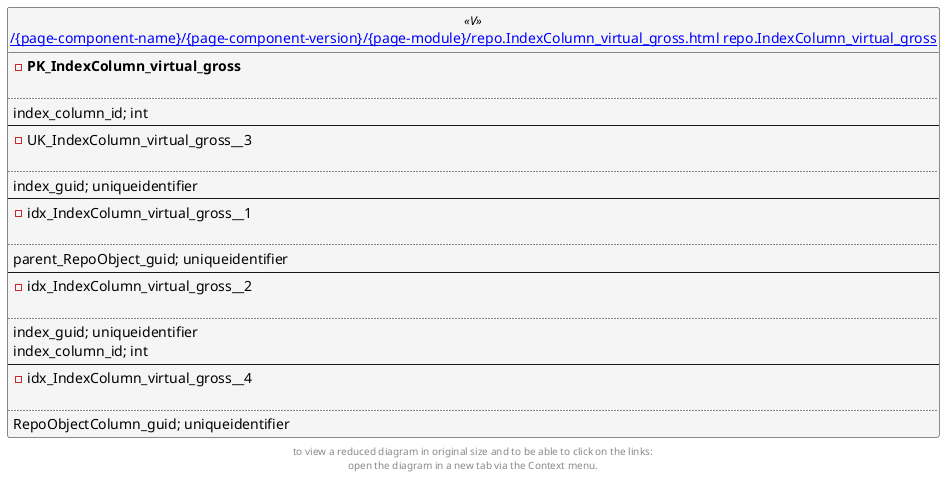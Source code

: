@startuml
left to right direction
'top to bottom direction
hide circle
'avoide "." issues:
set namespaceSeparator none


skinparam class {
  BackgroundColor White
  BackgroundColor<<FN>> Yellow
  BackgroundColor<<FS>> Yellow
  BackgroundColor<<FT>> LightGray
  BackgroundColor<<IF>> Yellow
  BackgroundColor<<IS>> Yellow
  BackgroundColor<<P>> Aqua
  BackgroundColor<<PC>> Aqua
  BackgroundColor<<SN>> Yellow
  BackgroundColor<<SO>> SlateBlue
  BackgroundColor<<TF>> LightGray
  BackgroundColor<<TR>> Tomato
  BackgroundColor<<U>> White
  BackgroundColor<<V>> WhiteSmoke
  BackgroundColor<<X>> Aqua
}


entity "[[{site-url}/{page-component-name}/{page-component-version}/{page-module}/repo.IndexColumn_virtual_gross.html repo.IndexColumn_virtual_gross]]" as repo.IndexColumn_virtual_gross << V >> {
- **PK_IndexColumn_virtual_gross**

..
index_column_id; int
--
- UK_IndexColumn_virtual_gross__3

..
index_guid; uniqueidentifier
--
- idx_IndexColumn_virtual_gross__1

..
parent_RepoObject_guid; uniqueidentifier
--
- idx_IndexColumn_virtual_gross__2

..
index_guid; uniqueidentifier
index_column_id; int
--
- idx_IndexColumn_virtual_gross__4

..
RepoObjectColumn_guid; uniqueidentifier
}


footer
to view a reduced diagram in original size and to be able to click on the links:
open the diagram in a new tab via the Context menu.
end footer

@enduml

